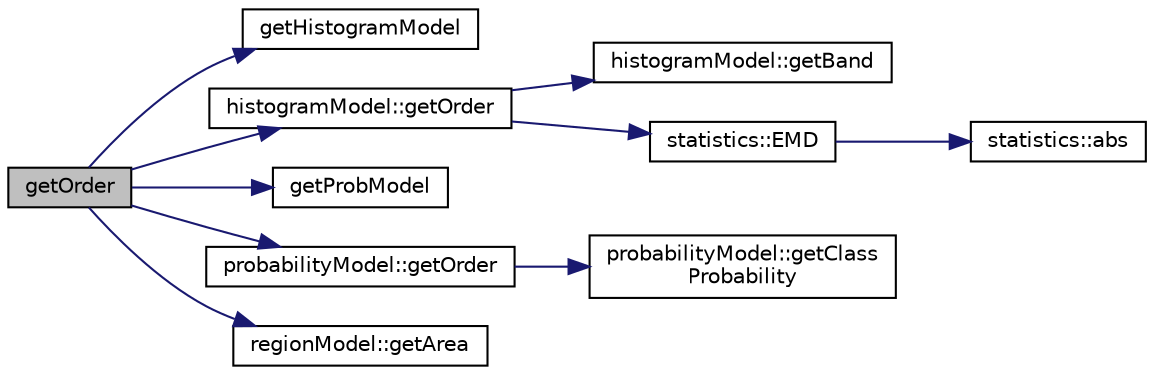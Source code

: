 digraph "getOrder"
{
  edge [fontname="Helvetica",fontsize="10",labelfontname="Helvetica",labelfontsize="10"];
  node [fontname="Helvetica",fontsize="10",shape=record];
  rankdir="LR";
  Node1 [label="getOrder",height=0.2,width=0.4,color="black", fillcolor="grey75", style="filled", fontcolor="black"];
  Node1 -> Node2 [color="midnightblue",fontsize="10",style="solid",fontname="Helvetica"];
  Node2 [label="getHistogramModel",height=0.2,width=0.4,color="black", fillcolor="white", style="filled",URL="$classcompound_model.html#a67133bdf0879409aa8efc08f6f8fb3aa"];
  Node1 -> Node3 [color="midnightblue",fontsize="10",style="solid",fontname="Helvetica"];
  Node3 [label="histogramModel::getOrder",height=0.2,width=0.4,color="black", fillcolor="white", style="filled",URL="$classhistogram_model.html#a49deb89a4d1b918688ccb0e855890afb"];
  Node3 -> Node4 [color="midnightblue",fontsize="10",style="solid",fontname="Helvetica"];
  Node4 [label="histogramModel::getBand",height=0.2,width=0.4,color="black", fillcolor="white", style="filled",URL="$classhistogram_model.html#aec98aee070f96bcff5ed825729329faf"];
  Node3 -> Node5 [color="midnightblue",fontsize="10",style="solid",fontname="Helvetica"];
  Node5 [label="statistics::EMD",height=0.2,width=0.4,color="black", fillcolor="white", style="filled",URL="$classstatistics.html#a814bb435ce3a0a97b2e7a13f49685913"];
  Node5 -> Node6 [color="midnightblue",fontsize="10",style="solid",fontname="Helvetica"];
  Node6 [label="statistics::abs",height=0.2,width=0.4,color="black", fillcolor="white", style="filled",URL="$classstatistics.html#a5761fff325312cbd59d12de3e7d177fe"];
  Node1 -> Node7 [color="midnightblue",fontsize="10",style="solid",fontname="Helvetica"];
  Node7 [label="getProbModel",height=0.2,width=0.4,color="black", fillcolor="white", style="filled",URL="$classcompound_model.html#ac4a965ad41a1f60b520be75f53139529"];
  Node1 -> Node8 [color="midnightblue",fontsize="10",style="solid",fontname="Helvetica"];
  Node8 [label="probabilityModel::getOrder",height=0.2,width=0.4,color="black", fillcolor="white", style="filled",URL="$classprobability_model.html#a49deb89a4d1b918688ccb0e855890afb"];
  Node8 -> Node9 [color="midnightblue",fontsize="10",style="solid",fontname="Helvetica"];
  Node9 [label="probabilityModel::getClass\lProbability",height=0.2,width=0.4,color="black", fillcolor="white", style="filled",URL="$classprobability_model.html#a7196544694e68c795ed47cff705158d6"];
  Node1 -> Node10 [color="midnightblue",fontsize="10",style="solid",fontname="Helvetica"];
  Node10 [label="regionModel::getArea",height=0.2,width=0.4,color="black", fillcolor="white", style="filled",URL="$classregion_model.html#a80caee5614644b9a58695e488b84ab34"];
}
